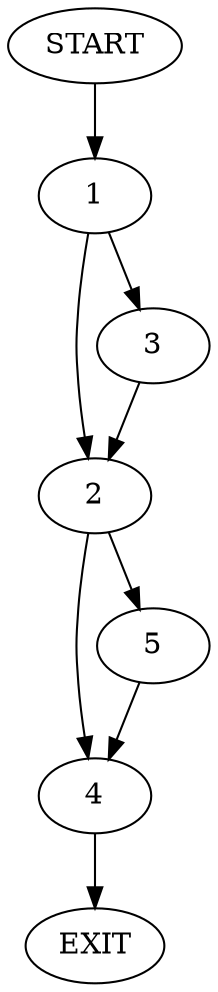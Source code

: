 digraph {
0 [label="START"]
6 [label="EXIT"]
0 -> 1
1 -> 2
1 -> 3
2 -> 4
2 -> 5
3 -> 2
4 -> 6
5 -> 4
}
